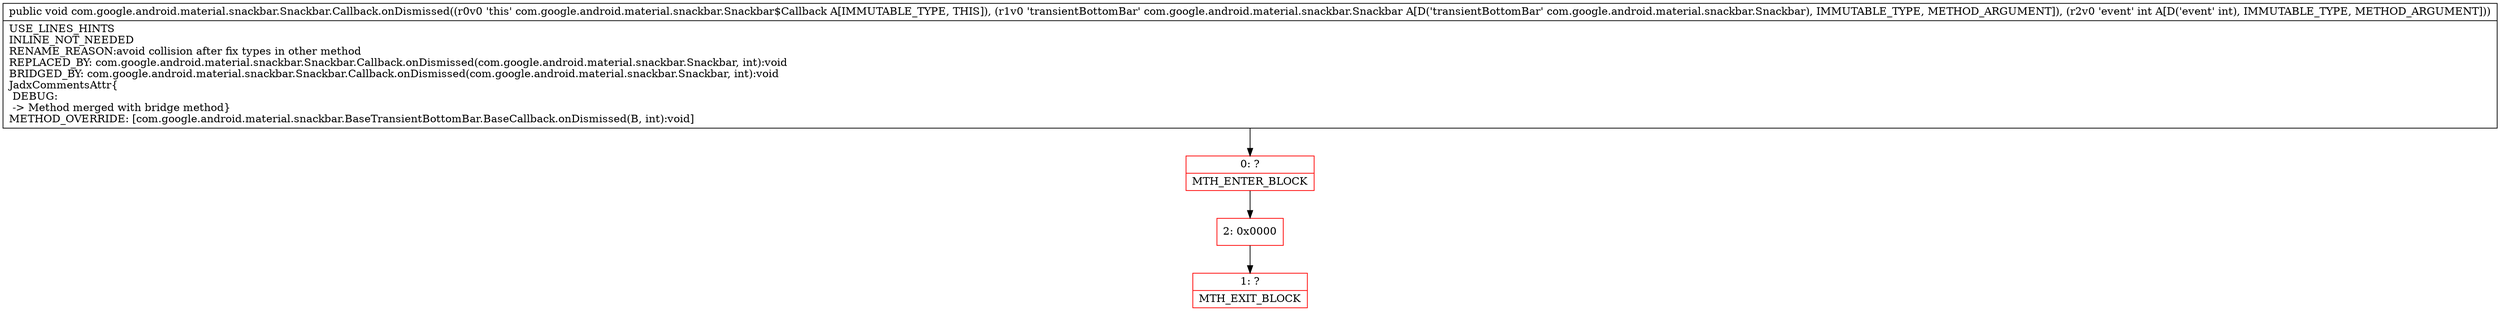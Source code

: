 digraph "CFG forcom.google.android.material.snackbar.Snackbar.Callback.onDismissed(Lcom\/google\/android\/material\/snackbar\/Snackbar;I)V" {
subgraph cluster_Region_211702766 {
label = "R(0)";
node [shape=record,color=blue];
}
Node_0 [shape=record,color=red,label="{0\:\ ?|MTH_ENTER_BLOCK\l}"];
Node_2 [shape=record,color=red,label="{2\:\ 0x0000}"];
Node_1 [shape=record,color=red,label="{1\:\ ?|MTH_EXIT_BLOCK\l}"];
MethodNode[shape=record,label="{public void com.google.android.material.snackbar.Snackbar.Callback.onDismissed((r0v0 'this' com.google.android.material.snackbar.Snackbar$Callback A[IMMUTABLE_TYPE, THIS]), (r1v0 'transientBottomBar' com.google.android.material.snackbar.Snackbar A[D('transientBottomBar' com.google.android.material.snackbar.Snackbar), IMMUTABLE_TYPE, METHOD_ARGUMENT]), (r2v0 'event' int A[D('event' int), IMMUTABLE_TYPE, METHOD_ARGUMENT]))  | USE_LINES_HINTS\lINLINE_NOT_NEEDED\lRENAME_REASON:avoid collision after fix types in other method\lREPLACED_BY: com.google.android.material.snackbar.Snackbar.Callback.onDismissed(com.google.android.material.snackbar.Snackbar, int):void\lBRIDGED_BY: com.google.android.material.snackbar.Snackbar.Callback.onDismissed(com.google.android.material.snackbar.Snackbar, int):void\lJadxCommentsAttr\{\l DEBUG: \l \-\> Method merged with bridge method\}\lMETHOD_OVERRIDE: [com.google.android.material.snackbar.BaseTransientBottomBar.BaseCallback.onDismissed(B, int):void]\l}"];
MethodNode -> Node_0;Node_0 -> Node_2;
Node_2 -> Node_1;
}

